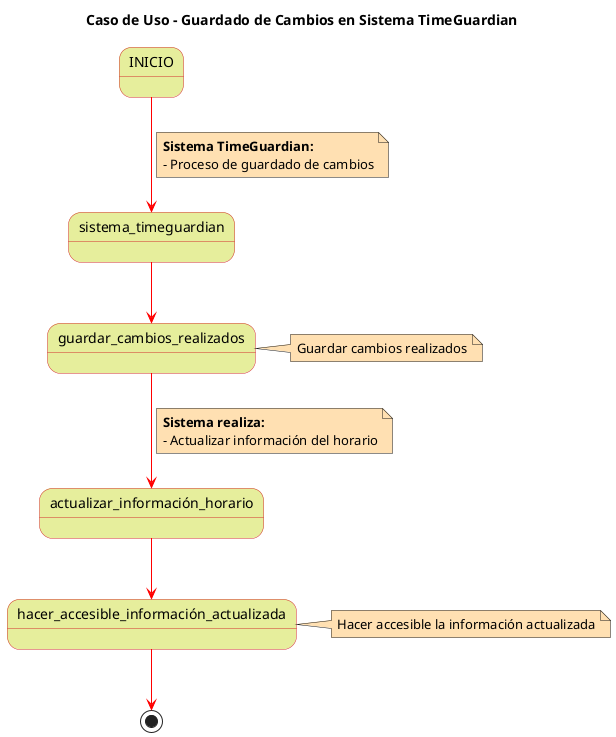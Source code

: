@startuml

skinparam state {
  BackgroundColor #e6ee9c
  BorderColor #d32f2f
}

skinparam note {
  BackgroundColor #ffe0b2
}

skinparam linetype polyline

title Caso de Uso - Guardado de Cambios en Sistema TimeGuardian

INICIO -[#red]-> sistema_timeguardian
note on link
  **Sistema TimeGuardian:**
  - Proceso de guardado de cambios
end note

sistema_timeguardian -[#red]-> guardar_cambios_realizados
note right of guardar_cambios_realizados
  Guardar cambios realizados
end note

guardar_cambios_realizados -[#red]-> actualizar_información_horario
note on link
  **Sistema realiza:**
  - Actualizar información del horario
end note

actualizar_información_horario -[#red]-> hacer_accesible_información_actualizada
note right of hacer_accesible_información_actualizada
  Hacer accesible la información actualizada
end note

hacer_accesible_información_actualizada -[#red]-> [*]

@enduml
